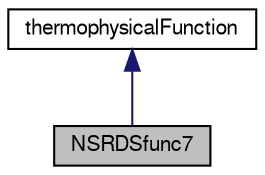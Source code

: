digraph "NSRDSfunc7"
{
  bgcolor="transparent";
  edge [fontname="FreeSans",fontsize="10",labelfontname="FreeSans",labelfontsize="10"];
  node [fontname="FreeSans",fontsize="10",shape=record];
  Node1 [label="NSRDSfunc7",height=0.2,width=0.4,color="black", fillcolor="grey75", style="filled" fontcolor="black"];
  Node2 -> Node1 [dir="back",color="midnightblue",fontsize="10",style="solid",fontname="FreeSans"];
  Node2 [label="thermophysicalFunction",height=0.2,width=0.4,color="black",URL="$a02525.html",tooltip="Abstract base class for thermo-physical functions. "];
}

